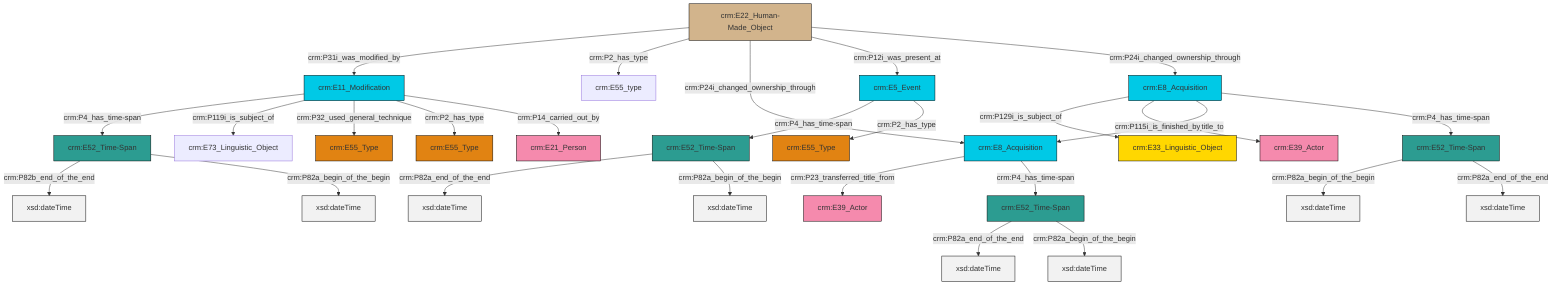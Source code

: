 graph TD
classDef Literal fill:#f2f2f2,stroke:#000000;
classDef CRM_Entity fill:#FFFFFF,stroke:#000000;
classDef Temporal_Entity fill:#00C9E6, stroke:#000000;
classDef Type fill:#E18312, stroke:#000000;
classDef Time-Span fill:#2C9C91, stroke:#000000;
classDef Appellation fill:#FFEB7F, stroke:#000000;
classDef Place fill:#008836, stroke:#000000;
classDef Persistent_Item fill:#B266B2, stroke:#000000;
classDef Conceptual_Object fill:#FFD700, stroke:#000000;
classDef Physical_Thing fill:#D2B48C, stroke:#000000;
classDef Actor fill:#f58aad, stroke:#000000;
classDef PC_Classes fill:#4ce600, stroke:#000000;
classDef Multi fill:#cccccc,stroke:#000000;

0["crm:E22_Human-Made_Object"]:::Physical_Thing -->|crm:P31i_was_modified_by| 1["crm:E11_Modification"]:::Temporal_Entity
2["crm:E52_Time-Span"]:::Time-Span -->|crm:P82a_end_of_the_end| 3[xsd:dateTime]:::Literal
0["crm:E22_Human-Made_Object"]:::Physical_Thing -->|crm:P2_has_type| 6["crm:E55_type"]:::Default
10["crm:E52_Time-Span"]:::Time-Span -->|crm:P82b_end_of_the_end| 11[xsd:dateTime]:::Literal
14["crm:E5_Event"]:::Temporal_Entity -->|crm:P4_has_time-span| 15["crm:E52_Time-Span"]:::Time-Span
21["crm:E8_Acquisition"]:::Temporal_Entity -->|crm:P129i_is_subject_of| 16["crm:E33_Linguistic_Object"]:::Conceptual_Object
21["crm:E8_Acquisition"]:::Temporal_Entity -->|crm:P22_transferred_title_to| 22["crm:E39_Actor"]:::Actor
23["crm:E8_Acquisition"]:::Temporal_Entity -->|crm:P23_transferred_title_from| 4["crm:E39_Actor"]:::Actor
2["crm:E52_Time-Span"]:::Time-Span -->|crm:P82a_begin_of_the_begin| 25[xsd:dateTime]:::Literal
0["crm:E22_Human-Made_Object"]:::Physical_Thing -->|crm:P24i_changed_ownership_through| 23["crm:E8_Acquisition"]:::Temporal_Entity
12["crm:E52_Time-Span"]:::Time-Span -->|crm:P82a_begin_of_the_begin| 28[xsd:dateTime]:::Literal
1["crm:E11_Modification"]:::Temporal_Entity -->|crm:P4_has_time-span| 10["crm:E52_Time-Span"]:::Time-Span
15["crm:E52_Time-Span"]:::Time-Span -->|crm:P82a_end_of_the_end| 29[xsd:dateTime]:::Literal
1["crm:E11_Modification"]:::Temporal_Entity -->|crm:P119i_is_subject_of| 8["crm:E73_Linguistic_Object"]:::Default
21["crm:E8_Acquisition"]:::Temporal_Entity -->|crm:P115i_is_finished_by| 23["crm:E8_Acquisition"]:::Temporal_Entity
0["crm:E22_Human-Made_Object"]:::Physical_Thing -->|crm:P12i_was_present_at| 14["crm:E5_Event"]:::Temporal_Entity
1["crm:E11_Modification"]:::Temporal_Entity -->|crm:P32_used_general_technique| 31["crm:E55_Type"]:::Type
14["crm:E5_Event"]:::Temporal_Entity -->|crm:P2_has_type| 33["crm:E55_Type"]:::Type
1["crm:E11_Modification"]:::Temporal_Entity -->|crm:P2_has_type| 18["crm:E55_Type"]:::Type
21["crm:E8_Acquisition"]:::Temporal_Entity -->|crm:P4_has_time-span| 12["crm:E52_Time-Span"]:::Time-Span
10["crm:E52_Time-Span"]:::Time-Span -->|crm:P82a_begin_of_the_begin| 34[xsd:dateTime]:::Literal
12["crm:E52_Time-Span"]:::Time-Span -->|crm:P82a_end_of_the_end| 35[xsd:dateTime]:::Literal
0["crm:E22_Human-Made_Object"]:::Physical_Thing -->|crm:P24i_changed_ownership_through| 21["crm:E8_Acquisition"]:::Temporal_Entity
15["crm:E52_Time-Span"]:::Time-Span -->|crm:P82a_begin_of_the_begin| 37[xsd:dateTime]:::Literal
1["crm:E11_Modification"]:::Temporal_Entity -->|crm:P14_carried_out_by| 39["crm:E21_Person"]:::Actor
23["crm:E8_Acquisition"]:::Temporal_Entity -->|crm:P4_has_time-span| 2["crm:E52_Time-Span"]:::Time-Span